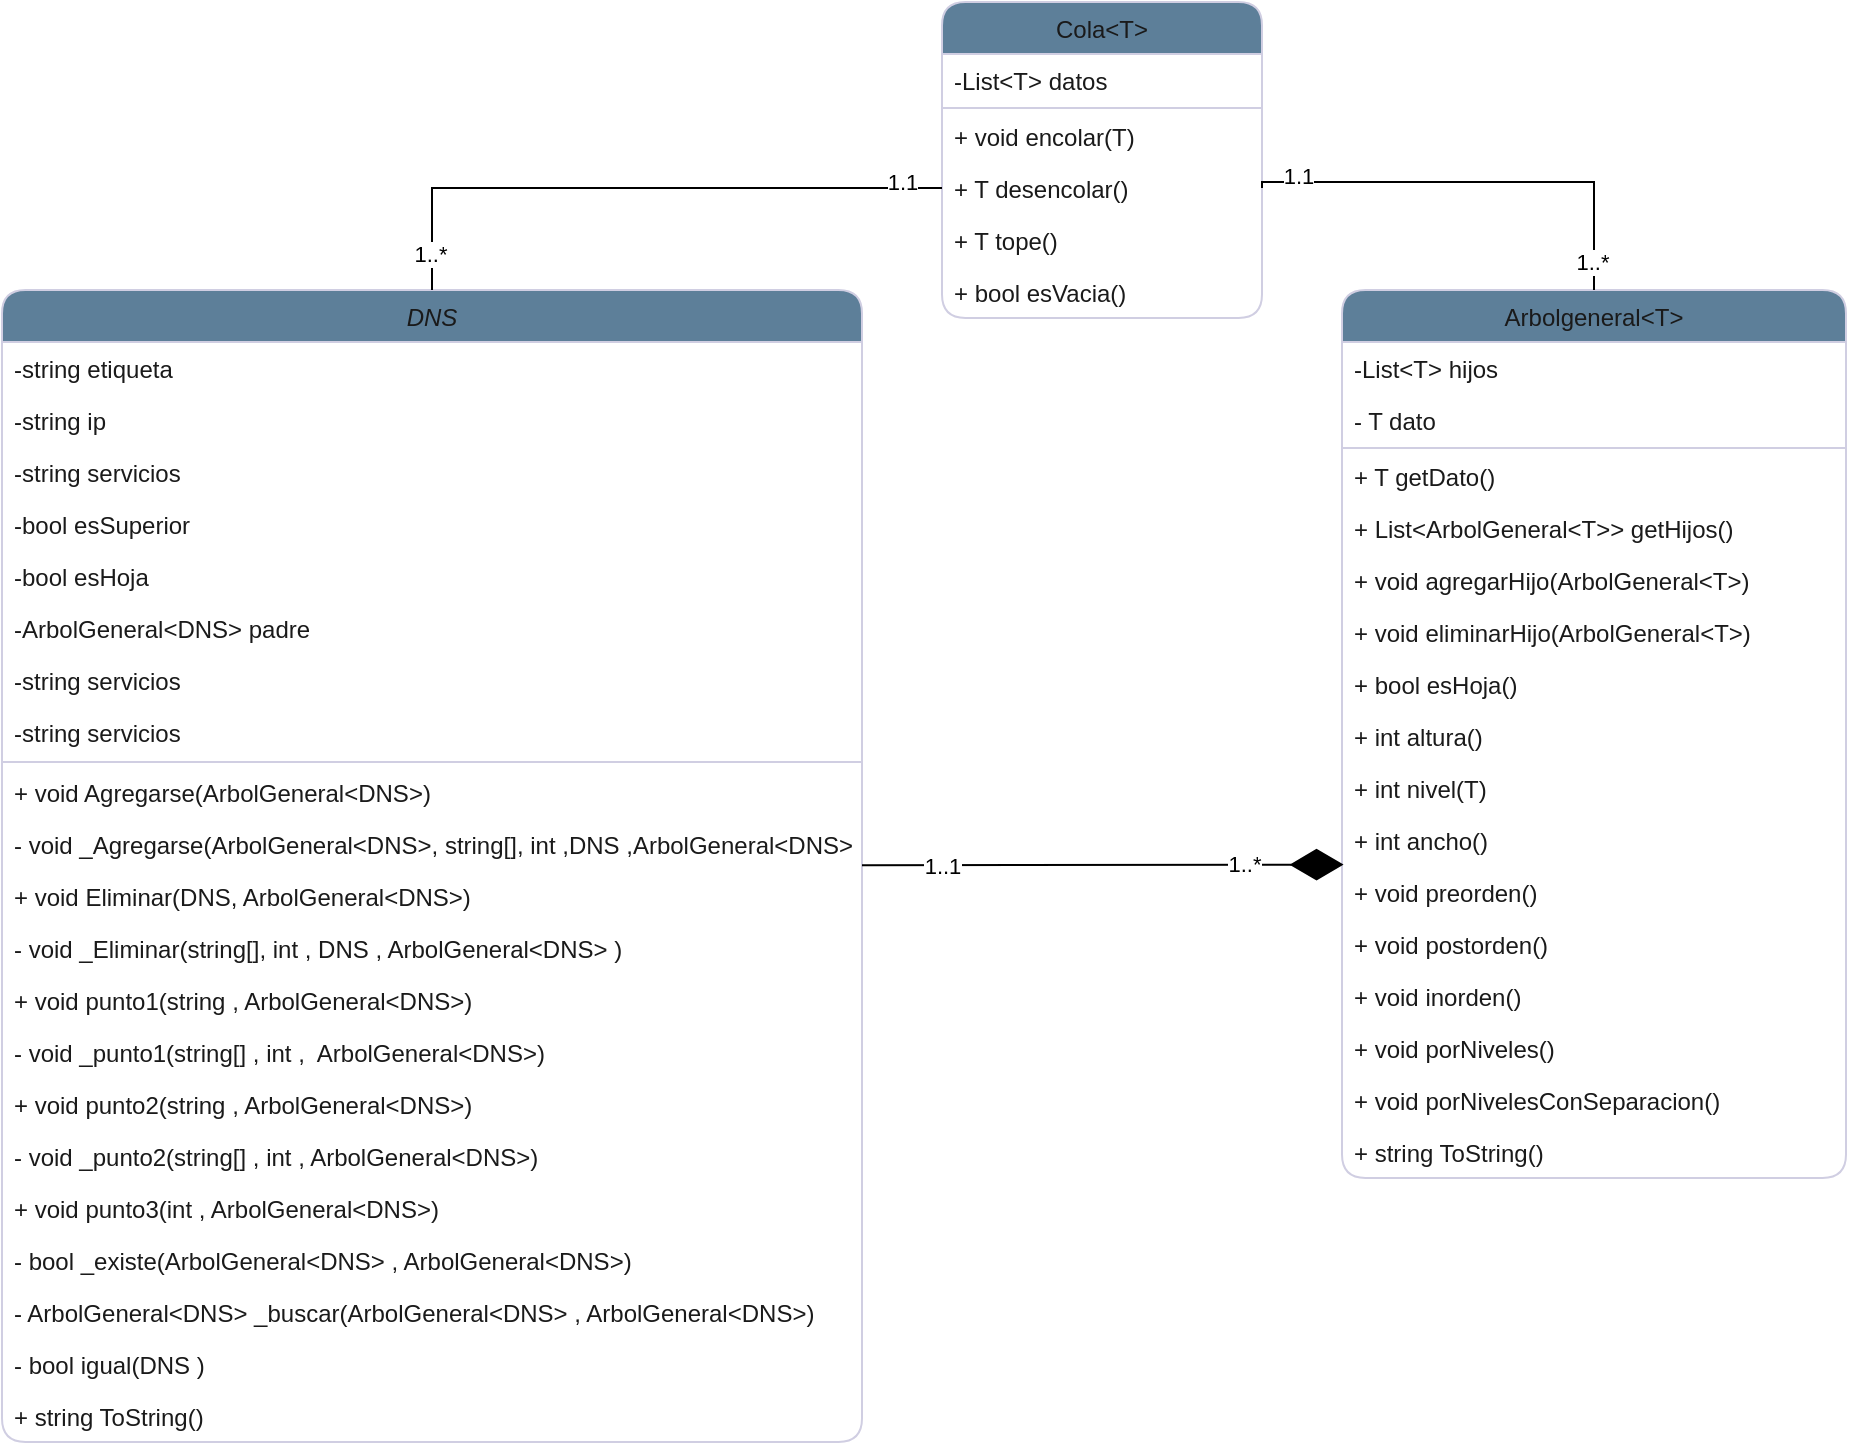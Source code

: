 <mxfile version="19.0.3" type="device"><diagram id="C5RBs43oDa-KdzZeNtuy" name="Page-1"><mxGraphModel dx="2249" dy="2014" grid="1" gridSize="10" guides="1" tooltips="1" connect="1" arrows="1" fold="1" page="1" pageScale="1" pageWidth="827" pageHeight="1169" math="0" shadow="0"><root><mxCell id="WIyWlLk6GJQsqaUBKTNV-0"/><mxCell id="WIyWlLk6GJQsqaUBKTNV-1" parent="WIyWlLk6GJQsqaUBKTNV-0"/><mxCell id="zkfFHV4jXpPFQw0GAbJ--0" value="DNS" style="swimlane;fontStyle=2;align=center;verticalAlign=top;childLayout=stackLayout;horizontal=1;startSize=26;horizontalStack=0;resizeParent=1;resizeLast=0;collapsible=1;marginBottom=0;rounded=1;shadow=0;strokeWidth=1;fillColor=#5D7F99;strokeColor=#D0CEE2;fontColor=#1A1A1A;" parent="WIyWlLk6GJQsqaUBKTNV-1" vertex="1"><mxGeometry x="-150" y="54" width="430" height="576" as="geometry"><mxRectangle x="30" y="110" width="160" height="26" as="alternateBounds"/></mxGeometry></mxCell><mxCell id="zkfFHV4jXpPFQw0GAbJ--1" value="-string etiqueta" style="text;align=left;verticalAlign=top;spacingLeft=4;spacingRight=4;overflow=hidden;rotatable=0;points=[[0,0.5],[1,0.5]];portConstraint=eastwest;rounded=1;fontColor=#1A1A1A;" parent="zkfFHV4jXpPFQw0GAbJ--0" vertex="1"><mxGeometry y="26" width="430" height="26" as="geometry"/></mxCell><mxCell id="zkfFHV4jXpPFQw0GAbJ--2" value="-string ip" style="text;align=left;verticalAlign=top;spacingLeft=4;spacingRight=4;overflow=hidden;rotatable=0;points=[[0,0.5],[1,0.5]];portConstraint=eastwest;rounded=1;shadow=0;html=0;fontColor=#1A1A1A;" parent="zkfFHV4jXpPFQw0GAbJ--0" vertex="1"><mxGeometry y="52" width="430" height="26" as="geometry"/></mxCell><mxCell id="zkfFHV4jXpPFQw0GAbJ--3" value="-string servicios" style="text;align=left;verticalAlign=top;spacingLeft=4;spacingRight=4;overflow=hidden;rotatable=0;points=[[0,0.5],[1,0.5]];portConstraint=eastwest;rounded=1;shadow=0;html=0;fontColor=#1A1A1A;" parent="zkfFHV4jXpPFQw0GAbJ--0" vertex="1"><mxGeometry y="78" width="430" height="26" as="geometry"/></mxCell><mxCell id="Nm9aWbEqc2p-uKYGmHqW-2" value="-bool esSuperior" style="text;align=left;verticalAlign=top;spacingLeft=4;spacingRight=4;overflow=hidden;rotatable=0;points=[[0,0.5],[1,0.5]];portConstraint=eastwest;rounded=1;shadow=0;html=0;fontColor=#1A1A1A;" parent="zkfFHV4jXpPFQw0GAbJ--0" vertex="1"><mxGeometry y="104" width="430" height="26" as="geometry"/></mxCell><mxCell id="Nm9aWbEqc2p-uKYGmHqW-3" value="-bool esHoja" style="text;align=left;verticalAlign=top;spacingLeft=4;spacingRight=4;overflow=hidden;rotatable=0;points=[[0,0.5],[1,0.5]];portConstraint=eastwest;rounded=1;shadow=0;html=0;fontColor=#1A1A1A;" parent="zkfFHV4jXpPFQw0GAbJ--0" vertex="1"><mxGeometry y="130" width="430" height="26" as="geometry"/></mxCell><mxCell id="Nm9aWbEqc2p-uKYGmHqW-4" value="-ArbolGeneral&lt;DNS&gt; padre" style="text;align=left;verticalAlign=top;spacingLeft=4;spacingRight=4;overflow=hidden;rotatable=0;points=[[0,0.5],[1,0.5]];portConstraint=eastwest;rounded=1;shadow=0;html=0;fontColor=#1A1A1A;" parent="zkfFHV4jXpPFQw0GAbJ--0" vertex="1"><mxGeometry y="156" width="430" height="26" as="geometry"/></mxCell><mxCell id="Nm9aWbEqc2p-uKYGmHqW-5" value="-string servicios" style="text;align=left;verticalAlign=top;spacingLeft=4;spacingRight=4;overflow=hidden;rotatable=0;points=[[0,0.5],[1,0.5]];portConstraint=eastwest;rounded=1;shadow=0;html=0;fontColor=#1A1A1A;" parent="zkfFHV4jXpPFQw0GAbJ--0" vertex="1"><mxGeometry y="182" width="430" height="26" as="geometry"/></mxCell><mxCell id="Nm9aWbEqc2p-uKYGmHqW-6" value="-string servicios" style="text;align=left;verticalAlign=top;spacingLeft=4;spacingRight=4;overflow=hidden;rotatable=0;points=[[0,0.5],[1,0.5]];portConstraint=eastwest;rounded=1;shadow=0;html=0;fontColor=#1A1A1A;" parent="zkfFHV4jXpPFQw0GAbJ--0" vertex="1"><mxGeometry y="208" width="430" height="26" as="geometry"/></mxCell><mxCell id="zkfFHV4jXpPFQw0GAbJ--4" value="" style="line;html=1;strokeWidth=1;align=left;verticalAlign=middle;spacingTop=-1;spacingLeft=3;spacingRight=3;rotatable=0;labelPosition=right;points=[];portConstraint=eastwest;rounded=1;fillColor=#5D7F99;strokeColor=#D0CEE2;fontColor=#1A1A1A;" parent="zkfFHV4jXpPFQw0GAbJ--0" vertex="1"><mxGeometry y="234" width="430" height="4" as="geometry"/></mxCell><mxCell id="Nm9aWbEqc2p-uKYGmHqW-18" value="+ void Agregarse(ArbolGeneral&lt;DNS&gt;)" style="text;align=left;verticalAlign=top;spacingLeft=4;spacingRight=4;overflow=hidden;rotatable=0;points=[[0,0.5],[1,0.5]];portConstraint=eastwest;rounded=1;shadow=0;html=0;fontColor=#1A1A1A;" parent="zkfFHV4jXpPFQw0GAbJ--0" vertex="1"><mxGeometry y="238" width="430" height="26" as="geometry"/></mxCell><mxCell id="Nm9aWbEqc2p-uKYGmHqW-55" value="- void _Agregarse(ArbolGeneral&lt;DNS&gt;, string[], int ,DNS ,ArbolGeneral&lt;DNS&gt;)" style="text;align=left;verticalAlign=top;spacingLeft=4;spacingRight=4;overflow=hidden;rotatable=0;points=[[0,0.5],[1,0.5]];portConstraint=eastwest;rounded=1;shadow=0;html=0;fontColor=#1A1A1A;" parent="zkfFHV4jXpPFQw0GAbJ--0" vertex="1"><mxGeometry y="264" width="430" height="26" as="geometry"/></mxCell><mxCell id="Nm9aWbEqc2p-uKYGmHqW-56" value="+ void Eliminar(DNS, ArbolGeneral&lt;DNS&gt;)" style="text;align=left;verticalAlign=top;spacingLeft=4;spacingRight=4;overflow=hidden;rotatable=0;points=[[0,0.5],[1,0.5]];portConstraint=eastwest;rounded=1;shadow=0;html=0;fontColor=#1A1A1A;" parent="zkfFHV4jXpPFQw0GAbJ--0" vertex="1"><mxGeometry y="290" width="430" height="26" as="geometry"/></mxCell><mxCell id="Nm9aWbEqc2p-uKYGmHqW-57" value="- void _Eliminar(string[], int , DNS , ArbolGeneral&lt;DNS&gt; )" style="text;align=left;verticalAlign=top;spacingLeft=4;spacingRight=4;overflow=hidden;rotatable=0;points=[[0,0.5],[1,0.5]];portConstraint=eastwest;rounded=1;shadow=0;html=0;fontColor=#1A1A1A;" parent="zkfFHV4jXpPFQw0GAbJ--0" vertex="1"><mxGeometry y="316" width="430" height="26" as="geometry"/></mxCell><mxCell id="Nm9aWbEqc2p-uKYGmHqW-58" value="+ void punto1(string , ArbolGeneral&lt;DNS&gt;)" style="text;align=left;verticalAlign=top;spacingLeft=4;spacingRight=4;overflow=hidden;rotatable=0;points=[[0,0.5],[1,0.5]];portConstraint=eastwest;rounded=1;shadow=0;html=0;fontColor=#1A1A1A;" parent="zkfFHV4jXpPFQw0GAbJ--0" vertex="1"><mxGeometry y="342" width="430" height="26" as="geometry"/></mxCell><mxCell id="Nm9aWbEqc2p-uKYGmHqW-59" value="- void _punto1(string[] , int ,  ArbolGeneral&lt;DNS&gt;)" style="text;align=left;verticalAlign=top;spacingLeft=4;spacingRight=4;overflow=hidden;rotatable=0;points=[[0,0.5],[1,0.5]];portConstraint=eastwest;rounded=1;shadow=0;html=0;fontColor=#1A1A1A;" parent="zkfFHV4jXpPFQw0GAbJ--0" vertex="1"><mxGeometry y="368" width="430" height="26" as="geometry"/></mxCell><mxCell id="Nm9aWbEqc2p-uKYGmHqW-61" value="+ void punto2(string , ArbolGeneral&lt;DNS&gt;)" style="text;align=left;verticalAlign=top;spacingLeft=4;spacingRight=4;overflow=hidden;rotatable=0;points=[[0,0.5],[1,0.5]];portConstraint=eastwest;rounded=1;shadow=0;html=0;fontColor=#1A1A1A;" parent="zkfFHV4jXpPFQw0GAbJ--0" vertex="1"><mxGeometry y="394" width="430" height="26" as="geometry"/></mxCell><mxCell id="Nm9aWbEqc2p-uKYGmHqW-62" value="- void _punto2(string[] , int , ArbolGeneral&lt;DNS&gt;)" style="text;align=left;verticalAlign=top;spacingLeft=4;spacingRight=4;overflow=hidden;rotatable=0;points=[[0,0.5],[1,0.5]];portConstraint=eastwest;rounded=1;shadow=0;html=0;fontColor=#1A1A1A;" parent="zkfFHV4jXpPFQw0GAbJ--0" vertex="1"><mxGeometry y="420" width="430" height="26" as="geometry"/></mxCell><mxCell id="Nm9aWbEqc2p-uKYGmHqW-60" value="+ void punto3(int , ArbolGeneral&lt;DNS&gt;)" style="text;align=left;verticalAlign=top;spacingLeft=4;spacingRight=4;overflow=hidden;rotatable=0;points=[[0,0.5],[1,0.5]];portConstraint=eastwest;rounded=1;shadow=0;html=0;fontColor=#1A1A1A;" parent="zkfFHV4jXpPFQw0GAbJ--0" vertex="1"><mxGeometry y="446" width="430" height="26" as="geometry"/></mxCell><mxCell id="Nm9aWbEqc2p-uKYGmHqW-63" value="- bool _existe(ArbolGeneral&lt;DNS&gt; , ArbolGeneral&lt;DNS&gt;)" style="text;align=left;verticalAlign=top;spacingLeft=4;spacingRight=4;overflow=hidden;rotatable=0;points=[[0,0.5],[1,0.5]];portConstraint=eastwest;rounded=1;shadow=0;html=0;fontColor=#1A1A1A;" parent="zkfFHV4jXpPFQw0GAbJ--0" vertex="1"><mxGeometry y="472" width="430" height="26" as="geometry"/></mxCell><mxCell id="Nm9aWbEqc2p-uKYGmHqW-64" value="- ArbolGeneral&lt;DNS&gt; _buscar(ArbolGeneral&lt;DNS&gt; , ArbolGeneral&lt;DNS&gt;)" style="text;align=left;verticalAlign=top;spacingLeft=4;spacingRight=4;overflow=hidden;rotatable=0;points=[[0,0.5],[1,0.5]];portConstraint=eastwest;rounded=1;shadow=0;html=0;fontColor=#1A1A1A;" parent="zkfFHV4jXpPFQw0GAbJ--0" vertex="1"><mxGeometry y="498" width="430" height="26" as="geometry"/></mxCell><mxCell id="Nm9aWbEqc2p-uKYGmHqW-65" value="- bool igual(DNS )" style="text;align=left;verticalAlign=top;spacingLeft=4;spacingRight=4;overflow=hidden;rotatable=0;points=[[0,0.5],[1,0.5]];portConstraint=eastwest;rounded=1;shadow=0;html=0;fontColor=#1A1A1A;" parent="zkfFHV4jXpPFQw0GAbJ--0" vertex="1"><mxGeometry y="524" width="430" height="26" as="geometry"/></mxCell><mxCell id="Nm9aWbEqc2p-uKYGmHqW-66" value="+ string ToString()" style="text;align=left;verticalAlign=top;spacingLeft=4;spacingRight=4;overflow=hidden;rotatable=0;points=[[0,0.5],[1,0.5]];portConstraint=eastwest;rounded=1;shadow=0;html=0;fontColor=#1A1A1A;" parent="zkfFHV4jXpPFQw0GAbJ--0" vertex="1"><mxGeometry y="550" width="430" height="26" as="geometry"/></mxCell><mxCell id="zkfFHV4jXpPFQw0GAbJ--17" value="Arbolgeneral&lt;T&gt;" style="swimlane;fontStyle=0;align=center;verticalAlign=top;childLayout=stackLayout;horizontal=1;startSize=26;horizontalStack=0;resizeParent=1;resizeLast=0;collapsible=1;marginBottom=0;rounded=1;shadow=0;strokeWidth=1;fillColor=#5D7F99;strokeColor=#D0CEE2;fontColor=#1A1A1A;" parent="WIyWlLk6GJQsqaUBKTNV-1" vertex="1"><mxGeometry x="520" y="54" width="252" height="444" as="geometry"><mxRectangle x="504" y="90" width="160" height="26" as="alternateBounds"/></mxGeometry></mxCell><mxCell id="Nm9aWbEqc2p-uKYGmHqW-39" value="-List&lt;T&gt; hijos" style="text;align=left;verticalAlign=top;spacingLeft=4;spacingRight=4;overflow=hidden;rotatable=0;points=[[0,0.5],[1,0.5]];portConstraint=eastwest;rounded=1;shadow=0;html=0;fontColor=#1A1A1A;" parent="zkfFHV4jXpPFQw0GAbJ--17" vertex="1"><mxGeometry y="26" width="252" height="26" as="geometry"/></mxCell><mxCell id="zkfFHV4jXpPFQw0GAbJ--21" value="- T dato" style="text;align=left;verticalAlign=top;spacingLeft=4;spacingRight=4;overflow=hidden;rotatable=0;points=[[0,0.5],[1,0.5]];portConstraint=eastwest;rounded=1;shadow=0;html=0;fontColor=#1A1A1A;" parent="zkfFHV4jXpPFQw0GAbJ--17" vertex="1"><mxGeometry y="52" width="252" height="26" as="geometry"/></mxCell><mxCell id="zkfFHV4jXpPFQw0GAbJ--23" value="" style="line;html=1;strokeWidth=1;align=left;verticalAlign=middle;spacingTop=-1;spacingLeft=3;spacingRight=3;rotatable=0;labelPosition=right;points=[];portConstraint=eastwest;rounded=1;fillColor=#5D7F99;strokeColor=#D0CEE2;fontColor=#1A1A1A;" parent="zkfFHV4jXpPFQw0GAbJ--17" vertex="1"><mxGeometry y="78" width="252" height="2" as="geometry"/></mxCell><mxCell id="zkfFHV4jXpPFQw0GAbJ--25" value="+ T getDato()" style="text;align=left;verticalAlign=top;spacingLeft=4;spacingRight=4;overflow=hidden;rotatable=0;points=[[0,0.5],[1,0.5]];portConstraint=eastwest;rounded=1;fontColor=#1A1A1A;" parent="zkfFHV4jXpPFQw0GAbJ--17" vertex="1"><mxGeometry y="80" width="252" height="26" as="geometry"/></mxCell><mxCell id="Nm9aWbEqc2p-uKYGmHqW-40" value="+ List&lt;ArbolGeneral&lt;T&gt;&gt; getHijos()" style="text;align=left;verticalAlign=top;spacingLeft=4;spacingRight=4;overflow=hidden;rotatable=0;points=[[0,0.5],[1,0.5]];portConstraint=eastwest;rounded=1;fontColor=#1A1A1A;" parent="zkfFHV4jXpPFQw0GAbJ--17" vertex="1"><mxGeometry y="106" width="252" height="26" as="geometry"/></mxCell><mxCell id="Nm9aWbEqc2p-uKYGmHqW-41" value="+ void agregarHijo(ArbolGeneral&lt;T&gt;)" style="text;align=left;verticalAlign=top;spacingLeft=4;spacingRight=4;overflow=hidden;rotatable=0;points=[[0,0.5],[1,0.5]];portConstraint=eastwest;rounded=1;fontColor=#1A1A1A;" parent="zkfFHV4jXpPFQw0GAbJ--17" vertex="1"><mxGeometry y="132" width="252" height="26" as="geometry"/></mxCell><mxCell id="Nm9aWbEqc2p-uKYGmHqW-42" value="+ void eliminarHijo(ArbolGeneral&lt;T&gt;)" style="text;align=left;verticalAlign=top;spacingLeft=4;spacingRight=4;overflow=hidden;rotatable=0;points=[[0,0.5],[1,0.5]];portConstraint=eastwest;rounded=1;fontColor=#1A1A1A;" parent="zkfFHV4jXpPFQw0GAbJ--17" vertex="1"><mxGeometry y="158" width="252" height="26" as="geometry"/></mxCell><mxCell id="Nm9aWbEqc2p-uKYGmHqW-43" value="+ bool esHoja()" style="text;align=left;verticalAlign=top;spacingLeft=4;spacingRight=4;overflow=hidden;rotatable=0;points=[[0,0.5],[1,0.5]];portConstraint=eastwest;rounded=1;fontColor=#1A1A1A;" parent="zkfFHV4jXpPFQw0GAbJ--17" vertex="1"><mxGeometry y="184" width="252" height="26" as="geometry"/></mxCell><mxCell id="Nm9aWbEqc2p-uKYGmHqW-44" value="+ int altura()" style="text;align=left;verticalAlign=top;spacingLeft=4;spacingRight=4;overflow=hidden;rotatable=0;points=[[0,0.5],[1,0.5]];portConstraint=eastwest;rounded=1;fontColor=#1A1A1A;" parent="zkfFHV4jXpPFQw0GAbJ--17" vertex="1"><mxGeometry y="210" width="252" height="26" as="geometry"/></mxCell><mxCell id="Nm9aWbEqc2p-uKYGmHqW-45" value="+ int nivel(T)" style="text;align=left;verticalAlign=top;spacingLeft=4;spacingRight=4;overflow=hidden;rotatable=0;points=[[0,0.5],[1,0.5]];portConstraint=eastwest;rounded=1;fontColor=#1A1A1A;" parent="zkfFHV4jXpPFQw0GAbJ--17" vertex="1"><mxGeometry y="236" width="252" height="26" as="geometry"/></mxCell><mxCell id="Nm9aWbEqc2p-uKYGmHqW-46" value="+ int ancho()" style="text;align=left;verticalAlign=top;spacingLeft=4;spacingRight=4;overflow=hidden;rotatable=0;points=[[0,0.5],[1,0.5]];portConstraint=eastwest;rounded=1;fontColor=#1A1A1A;" parent="zkfFHV4jXpPFQw0GAbJ--17" vertex="1"><mxGeometry y="262" width="252" height="26" as="geometry"/></mxCell><mxCell id="Nm9aWbEqc2p-uKYGmHqW-47" value="+ void preorden()" style="text;align=left;verticalAlign=top;spacingLeft=4;spacingRight=4;overflow=hidden;rotatable=0;points=[[0,0.5],[1,0.5]];portConstraint=eastwest;rounded=1;fontColor=#1A1A1A;" parent="zkfFHV4jXpPFQw0GAbJ--17" vertex="1"><mxGeometry y="288" width="252" height="26" as="geometry"/></mxCell><mxCell id="Nm9aWbEqc2p-uKYGmHqW-50" value="+ void postorden()" style="text;align=left;verticalAlign=top;spacingLeft=4;spacingRight=4;overflow=hidden;rotatable=0;points=[[0,0.5],[1,0.5]];portConstraint=eastwest;rounded=1;fontColor=#1A1A1A;" parent="zkfFHV4jXpPFQw0GAbJ--17" vertex="1"><mxGeometry y="314" width="252" height="26" as="geometry"/></mxCell><mxCell id="Nm9aWbEqc2p-uKYGmHqW-49" value="+ void inorden()" style="text;align=left;verticalAlign=top;spacingLeft=4;spacingRight=4;overflow=hidden;rotatable=0;points=[[0,0.5],[1,0.5]];portConstraint=eastwest;rounded=1;fontColor=#1A1A1A;" parent="zkfFHV4jXpPFQw0GAbJ--17" vertex="1"><mxGeometry y="340" width="252" height="26" as="geometry"/></mxCell><mxCell id="Nm9aWbEqc2p-uKYGmHqW-52" value="+ void porNiveles()" style="text;align=left;verticalAlign=top;spacingLeft=4;spacingRight=4;overflow=hidden;rotatable=0;points=[[0,0.5],[1,0.5]];portConstraint=eastwest;rounded=1;fontColor=#1A1A1A;" parent="zkfFHV4jXpPFQw0GAbJ--17" vertex="1"><mxGeometry y="366" width="252" height="26" as="geometry"/></mxCell><mxCell id="Nm9aWbEqc2p-uKYGmHqW-53" value="+ void porNivelesConSeparacion()" style="text;align=left;verticalAlign=top;spacingLeft=4;spacingRight=4;overflow=hidden;rotatable=0;points=[[0,0.5],[1,0.5]];portConstraint=eastwest;rounded=1;fontColor=#1A1A1A;" parent="zkfFHV4jXpPFQw0GAbJ--17" vertex="1"><mxGeometry y="392" width="252" height="26" as="geometry"/></mxCell><mxCell id="Nm9aWbEqc2p-uKYGmHqW-51" value="+ string ToString()" style="text;align=left;verticalAlign=top;spacingLeft=4;spacingRight=4;overflow=hidden;rotatable=0;points=[[0,0.5],[1,0.5]];portConstraint=eastwest;rounded=1;fontColor=#1A1A1A;" parent="zkfFHV4jXpPFQw0GAbJ--17" vertex="1"><mxGeometry y="418" width="252" height="26" as="geometry"/></mxCell><mxCell id="Nm9aWbEqc2p-uKYGmHqW-29" value="Cola&lt;T&gt;" style="swimlane;fontStyle=0;align=center;verticalAlign=top;childLayout=stackLayout;horizontal=1;startSize=26;horizontalStack=0;resizeParent=1;resizeLast=0;collapsible=1;marginBottom=0;rounded=1;shadow=0;strokeWidth=1;fillColor=#5D7F99;strokeColor=#D0CEE2;fontColor=#1A1A1A;" parent="WIyWlLk6GJQsqaUBKTNV-1" vertex="1"><mxGeometry x="320" y="-90" width="160" height="158" as="geometry"><mxRectangle x="344" y="90" width="160" height="26" as="alternateBounds"/></mxGeometry></mxCell><mxCell id="Nm9aWbEqc2p-uKYGmHqW-30" value="-List&lt;T&gt; datos" style="text;align=left;verticalAlign=top;spacingLeft=4;spacingRight=4;overflow=hidden;rotatable=0;points=[[0,0.5],[1,0.5]];portConstraint=eastwest;rounded=1;shadow=0;html=0;fontColor=#1A1A1A;" parent="Nm9aWbEqc2p-uKYGmHqW-29" vertex="1"><mxGeometry y="26" width="160" height="26" as="geometry"/></mxCell><mxCell id="Nm9aWbEqc2p-uKYGmHqW-34" value="" style="line;html=1;strokeWidth=1;align=left;verticalAlign=middle;spacingTop=-1;spacingLeft=3;spacingRight=3;rotatable=0;labelPosition=right;points=[];portConstraint=eastwest;rounded=1;fillColor=#5D7F99;strokeColor=#D0CEE2;fontColor=#1A1A1A;" parent="Nm9aWbEqc2p-uKYGmHqW-29" vertex="1"><mxGeometry y="52" width="160" height="2" as="geometry"/></mxCell><mxCell id="Nm9aWbEqc2p-uKYGmHqW-35" value="+ void encolar(T)" style="text;align=left;verticalAlign=top;spacingLeft=4;spacingRight=4;overflow=hidden;rotatable=0;points=[[0,0.5],[1,0.5]];portConstraint=eastwest;rounded=1;fontColor=#1A1A1A;" parent="Nm9aWbEqc2p-uKYGmHqW-29" vertex="1"><mxGeometry y="54" width="160" height="26" as="geometry"/></mxCell><mxCell id="Nm9aWbEqc2p-uKYGmHqW-36" value="+ T desencolar()" style="text;align=left;verticalAlign=top;spacingLeft=4;spacingRight=4;overflow=hidden;rotatable=0;points=[[0,0.5],[1,0.5]];portConstraint=eastwest;rounded=1;fontColor=#1A1A1A;" parent="Nm9aWbEqc2p-uKYGmHqW-29" vertex="1"><mxGeometry y="80" width="160" height="26" as="geometry"/></mxCell><mxCell id="Nm9aWbEqc2p-uKYGmHqW-37" value="+ T tope()" style="text;align=left;verticalAlign=top;spacingLeft=4;spacingRight=4;overflow=hidden;rotatable=0;points=[[0,0.5],[1,0.5]];portConstraint=eastwest;rounded=1;fontColor=#1A1A1A;" parent="Nm9aWbEqc2p-uKYGmHqW-29" vertex="1"><mxGeometry y="106" width="160" height="26" as="geometry"/></mxCell><mxCell id="Nm9aWbEqc2p-uKYGmHqW-38" value="+ bool esVacia()" style="text;align=left;verticalAlign=top;spacingLeft=4;spacingRight=4;overflow=hidden;rotatable=0;points=[[0,0.5],[1,0.5]];portConstraint=eastwest;rounded=1;fontColor=#1A1A1A;" parent="Nm9aWbEqc2p-uKYGmHqW-29" vertex="1"><mxGeometry y="132" width="160" height="26" as="geometry"/></mxCell><mxCell id="kcI8c0gYp0VMizYjpxwB-2" value="" style="endArrow=diamondThin;endFill=1;endSize=24;html=1;rounded=0;entryX=0.003;entryY=-0.027;entryDx=0;entryDy=0;entryPerimeter=0;" edge="1" parent="WIyWlLk6GJQsqaUBKTNV-1" source="zkfFHV4jXpPFQw0GAbJ--0" target="Nm9aWbEqc2p-uKYGmHqW-47"><mxGeometry width="160" relative="1" as="geometry"><mxPoint x="310" y="450" as="sourcePoint"/><mxPoint x="470" y="450" as="targetPoint"/></mxGeometry></mxCell><mxCell id="kcI8c0gYp0VMizYjpxwB-39" value="1..1" style="edgeLabel;html=1;align=center;verticalAlign=middle;resizable=0;points=[];" vertex="1" connectable="0" parent="kcI8c0gYp0VMizYjpxwB-2"><mxGeometry x="-0.752" relative="1" as="geometry"><mxPoint x="10" as="offset"/></mxGeometry></mxCell><mxCell id="kcI8c0gYp0VMizYjpxwB-40" value="1..*" style="edgeLabel;html=1;align=center;verticalAlign=middle;resizable=0;points=[];" vertex="1" connectable="0" parent="kcI8c0gYp0VMizYjpxwB-2"><mxGeometry x="0.682" relative="1" as="geometry"><mxPoint x="-12" y="-1" as="offset"/></mxGeometry></mxCell><mxCell id="kcI8c0gYp0VMizYjpxwB-5" value="" style="endArrow=none;html=1;edgeStyle=orthogonalEdgeStyle;rounded=0;exitX=0.5;exitY=0;exitDx=0;exitDy=0;entryX=0;entryY=0.5;entryDx=0;entryDy=0;" edge="1" parent="WIyWlLk6GJQsqaUBKTNV-1" source="zkfFHV4jXpPFQw0GAbJ--0" target="Nm9aWbEqc2p-uKYGmHqW-36"><mxGeometry relative="1" as="geometry"><mxPoint x="300" y="300" as="sourcePoint"/><mxPoint x="460" y="300" as="targetPoint"/></mxGeometry></mxCell><mxCell id="kcI8c0gYp0VMizYjpxwB-35" value="1..*" style="edgeLabel;html=1;align=center;verticalAlign=middle;resizable=0;points=[];" vertex="1" connectable="0" parent="kcI8c0gYp0VMizYjpxwB-5"><mxGeometry x="-0.883" y="1" relative="1" as="geometry"><mxPoint as="offset"/></mxGeometry></mxCell><mxCell id="kcI8c0gYp0VMizYjpxwB-36" value="1.1" style="edgeLabel;html=1;align=center;verticalAlign=middle;resizable=0;points=[];" vertex="1" connectable="0" parent="kcI8c0gYp0VMizYjpxwB-5"><mxGeometry x="0.665" relative="1" as="geometry"><mxPoint x="31" y="-3" as="offset"/></mxGeometry></mxCell><mxCell id="kcI8c0gYp0VMizYjpxwB-9" value="" style="endArrow=none;html=1;edgeStyle=orthogonalEdgeStyle;rounded=0;exitX=0.5;exitY=0;exitDx=0;exitDy=0;entryX=1;entryY=0.5;entryDx=0;entryDy=0;" edge="1" parent="WIyWlLk6GJQsqaUBKTNV-1" source="zkfFHV4jXpPFQw0GAbJ--17" target="Nm9aWbEqc2p-uKYGmHqW-36"><mxGeometry relative="1" as="geometry"><mxPoint x="75" y="64" as="sourcePoint"/><mxPoint x="330" y="13" as="targetPoint"/><Array as="points"><mxPoint x="646"/><mxPoint x="480"/></Array></mxGeometry></mxCell><mxCell id="kcI8c0gYp0VMizYjpxwB-37" value="1.1" style="edgeLabel;html=1;align=center;verticalAlign=middle;resizable=0;points=[];" vertex="1" connectable="0" parent="kcI8c0gYp0VMizYjpxwB-9"><mxGeometry x="0.72" y="1" relative="1" as="geometry"><mxPoint x="-10" y="-4" as="offset"/></mxGeometry></mxCell><mxCell id="kcI8c0gYp0VMizYjpxwB-38" value="1..*" style="edgeLabel;html=1;align=center;verticalAlign=middle;resizable=0;points=[];" vertex="1" connectable="0" parent="kcI8c0gYp0VMizYjpxwB-9"><mxGeometry x="-0.909" y="1" relative="1" as="geometry"><mxPoint y="-4" as="offset"/></mxGeometry></mxCell></root></mxGraphModel></diagram></mxfile>